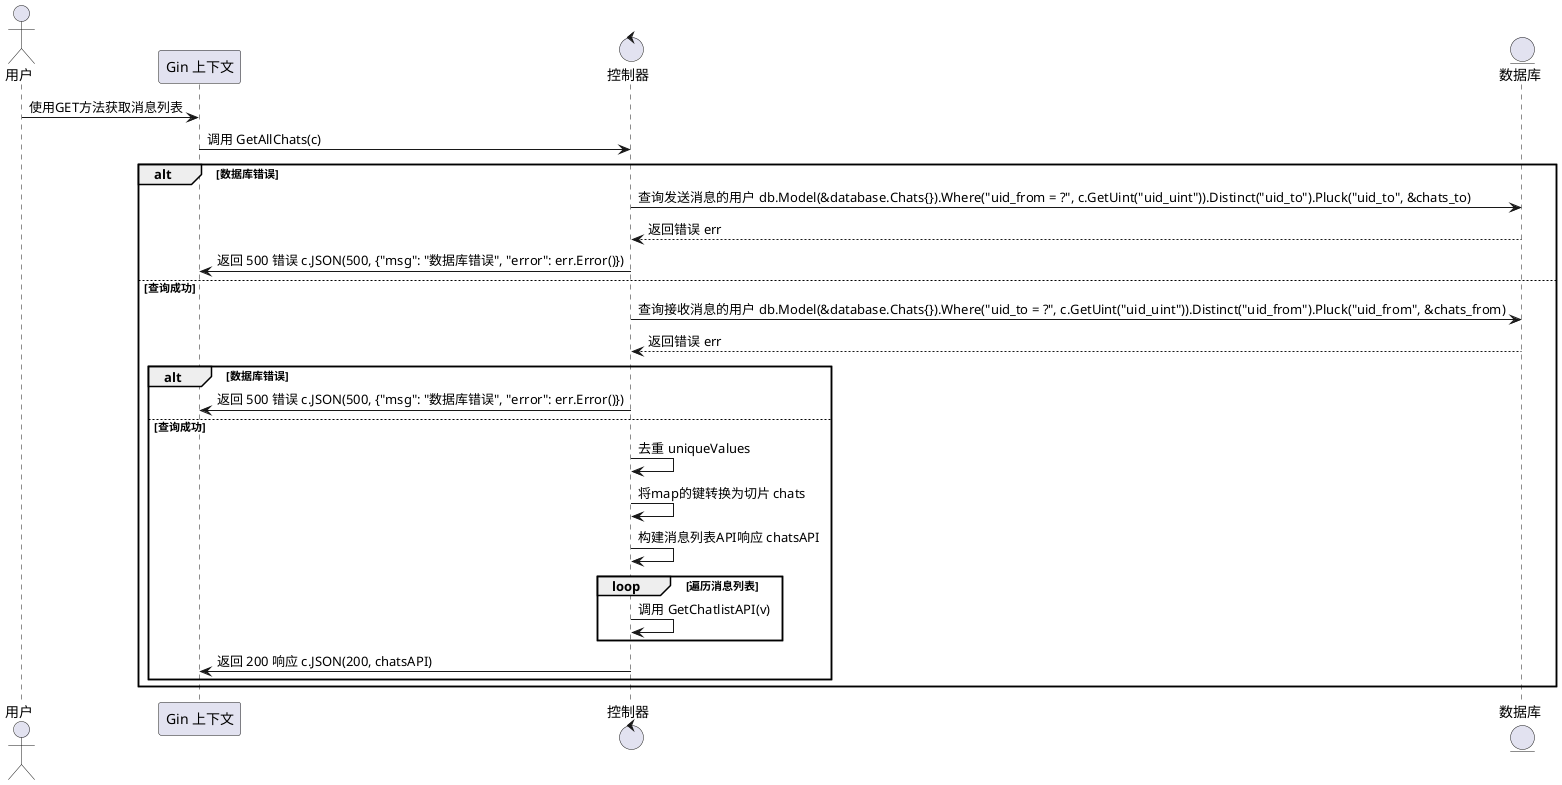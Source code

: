 @startuml
actor 用户 as u

participant "Gin 上下文" as c

control "控制器" as ctrl

entity "数据库" as db

u -> c : 使用GET方法获取消息列表
c -> ctrl : 调用 GetAllChats(c)
alt 数据库错误
    ctrl -> db : 查询发送消息的用户 db.Model(&database.Chats{}).Where("uid_from = ?", c.GetUint("uid_uint")).Distinct("uid_to").Pluck("uid_to", &chats_to)
    db --> ctrl : 返回错误 err
    ctrl -> c : 返回 500 错误 c.JSON(500, {"msg": "数据库错误", "error": err.Error()})
else 查询成功
    ctrl -> db : 查询接收消息的用户 db.Model(&database.Chats{}).Where("uid_to = ?", c.GetUint("uid_uint")).Distinct("uid_from").Pluck("uid_from", &chats_from)
    db --> ctrl : 返回错误 err
    alt 数据库错误
        ctrl -> c : 返回 500 错误 c.JSON(500, {"msg": "数据库错误", "error": err.Error()})
    else 查询成功
        ctrl -> ctrl : 去重 uniqueValues
        ctrl -> ctrl : 将map的键转换为切片 chats
        ctrl -> ctrl : 构建消息列表API响应 chatsAPI
        loop 遍历消息列表
            ctrl -> ctrl : 调用 GetChatlistAPI(v)
        end
        ctrl -> c : 返回 200 响应 c.JSON(200, chatsAPI)
    end
end
@enduml
